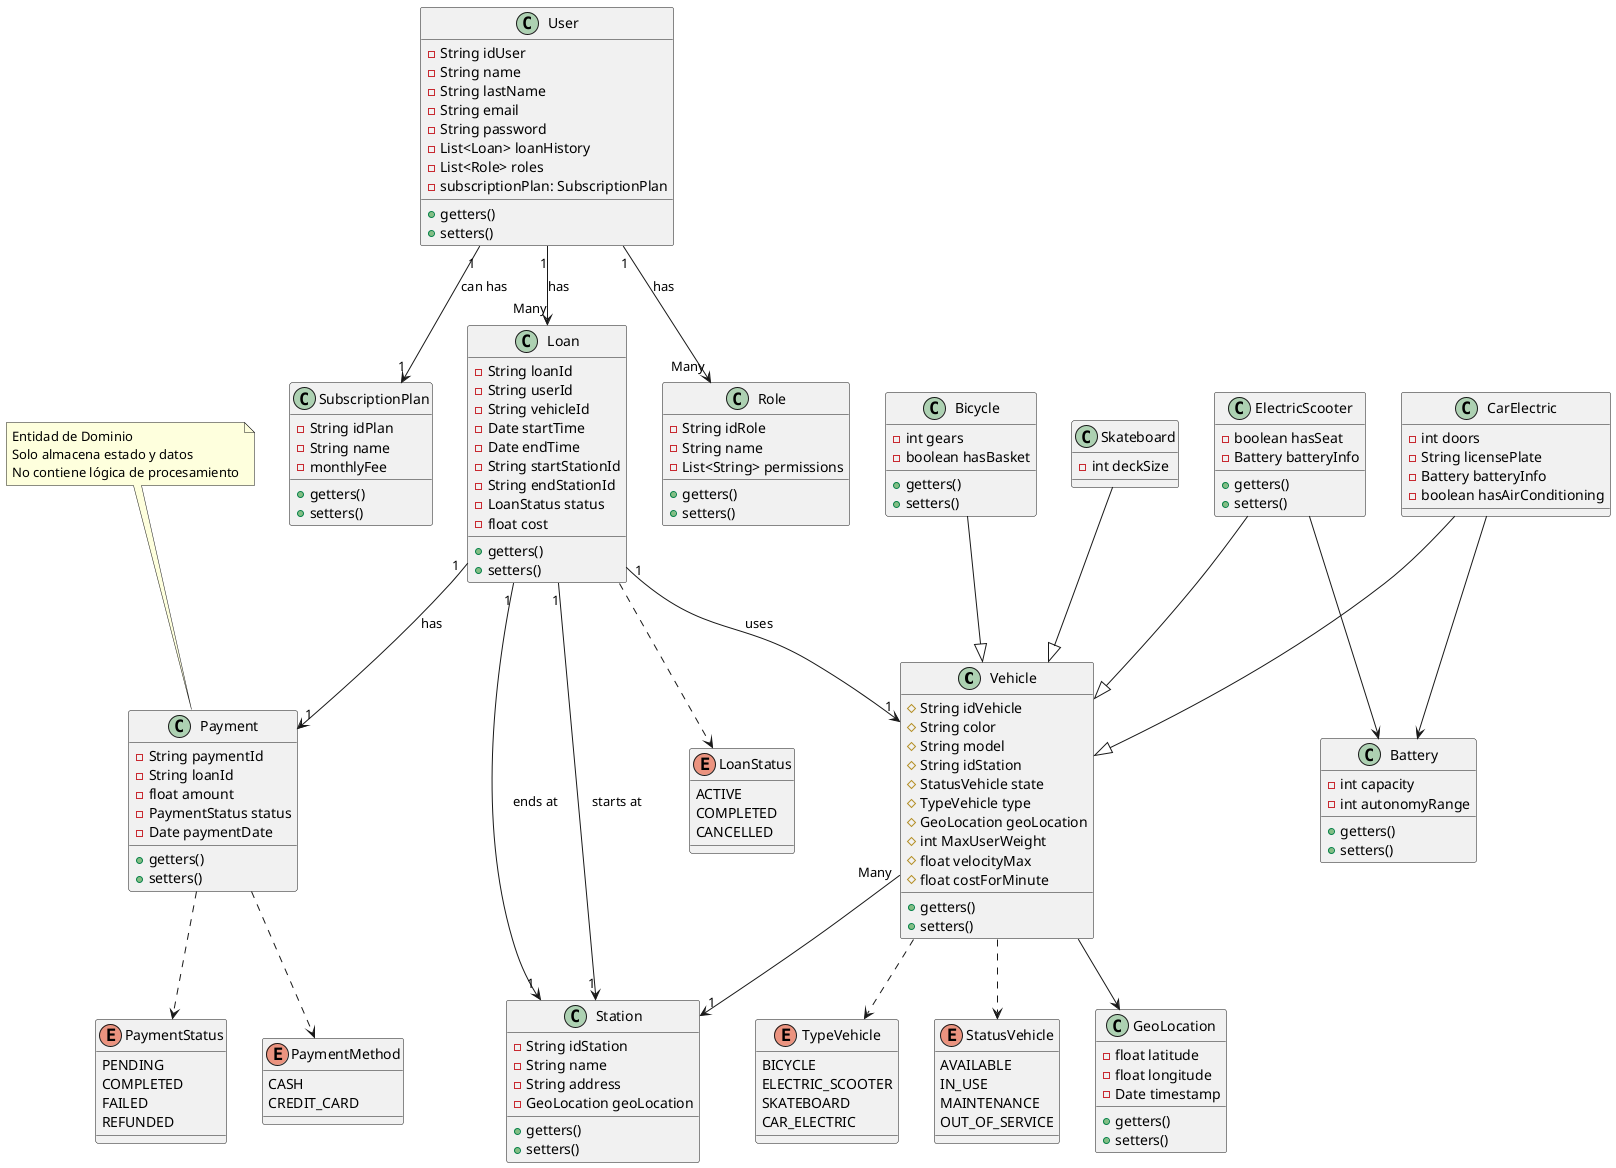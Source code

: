 @startuml EcoMove
' Vehicle and relations
class Vehicle{
    # String idVehicle
    # String color
    # String model
    # String idStation
    # StatusVehicle state
    # TypeVehicle type
    # GeoLocation geoLocation
    # int MaxUserWeight
    # float velocityMax
    # float costForMinute
    + getters()
    + setters()
}

enum TypeVehicle{
    BICYCLE 
    ELECTRIC_SCOOTER 
    SKATEBOARD 
    CAR_ELECTRIC
}
enum StatusVehicle {
    AVAILABLE
    IN_USE
    MAINTENANCE
    OUT_OF_SERVICE
}

class GeoLocation{
    - float latitude
    - float longitude
    - Date timestamp
    + getters()
    + setters()
}

class Station{
    - String idStation
    - String name
    - String address      
    - GeoLocation geoLocation
    + getters()
    + setters()
}

class Battery {
    - int capacity
    - int autonomyRange
    + getters()
    + setters()
}

Vehicle "Many" --> "1" Station 
Vehicle ..> StatusVehicle
Vehicle ..> TypeVehicle
Vehicle --> GeoLocation

' Bicycle 
class Bicycle {
    - int gears
    - boolean hasBasket
    + getters()
    + setters()
}

Bicycle --|> Vehicle


class ElectricScooter {
    - boolean hasSeat
    - Battery batteryInfo
    + getters()
    + setters()
}

ElectricScooter --|> Vehicle
ElectricScooter --> Battery

class Skateboard {
    - int deckSize 

}

Skateboard --|> Vehicle

class CarElectric {
    - int doors
    - String licensePlate
    - Battery batteryInfo
    - boolean hasAirConditioning
}

CarElectric --> Battery
CarElectric --|> Vehicle

' part User
class User{
    - String idUser
    - String name
    - String lastName
    - String email
    - String password
    - List<Loan> loanHistory
    - List<Role> roles
    - subscriptionPlan: SubscriptionPlan 
    + getters()
    + setters()
}


class SubscriptionPlan{
    - String idPlan
    - String name
    - monthlyFee
    + getters()
    + setters()
}


User "1" --> "Many" Loan : has
User "1" --> "Many" Role : has
User "1" --> "1" SubscriptionPlan : can has
 
class Role{
    - String idRole
    - String name
    - List<String> permissions 
    + getters()
    + setters()
}

' part Loan
class Loan {
    - String loanId
    - String userId
    - String vehicleId
    - Date startTime
    - Date endTime
    - String startStationId
    - String endStationId
    - LoanStatus status
    - float cost
    + getters()
    + setters()
}

enum LoanStatus {
    ACTIVE
    COMPLETED
    CANCELLED
}

Loan ..> LoanStatus
Loan "1" --> "1" Vehicle : uses
Loan "1" --> "1" Station : starts at
Loan "1" --> "1" Station : ends at
Loan "1" --> "1" Payment: has

' Part pay
class Payment{
    - String paymentId
    - String loanId
    - float amount
    - PaymentStatus status
    - Date paymentDate
    + getters()
    + setters()
}

enum PaymentStatus {
    PENDING
    COMPLETED
    FAILED
    REFUNDED
}

enum PaymentMethod {
    CASH
    CREDIT_CARD
}



' class PaymentProcessorFactory{
'     - Map<String, IPaymentProcessor>
'     + createPayMethod(method: PaymentMethod): IPaymentProcessor
' }

' interface IPaymentProcessor{
'     + doPay(payment: Payment): PaymentStatus
'     + updatePay(payment: Payment): PaymentStatus
' }
' class CashPaymentProcessor{

' }
' class CreditCardPaymentProcessor{

' }

Payment ..> PaymentStatus
Payment ..> PaymentMethod

note top of Payment
  Entidad de Dominio
  Solo almacena estado y datos
  No contiene lógica de procesamiento
end note

' CashPaymentProcessor ..|> IPaymentProcessor
' CreditCardPaymentProcessor ..|> IPaymentProcessor
' PaymentProcessorFactory --> IPaymentProcessor
' PaymentProcessorFactory ..> PaymentMethod : use

' note right of IPaymentProcessor
'   Capa de Servicio/Aplicación
'   No es parte del dominio
'   Se comunicará con Payment a través de DTOs
' end note

@enduml
